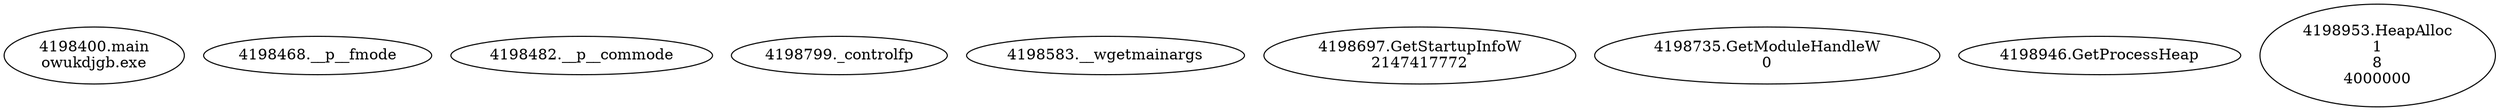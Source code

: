 // Global SCDG with merge call
digraph {
	0 [label="4198400.main
owukdjgb.exe"]
	1 [label="4198468.__p__fmode
"]
	2 [label="4198482.__p__commode
"]
	3 [label="4198799._controlfp
"]
	4 [label="4198583.__wgetmainargs
"]
	5 [label="4198697.GetStartupInfoW
2147417772"]
	6 [label="4198735.GetModuleHandleW
0"]
	7 [label="4198946.GetProcessHeap
"]
	8 [label="4198953.HeapAlloc
1
8
4000000"]
}
